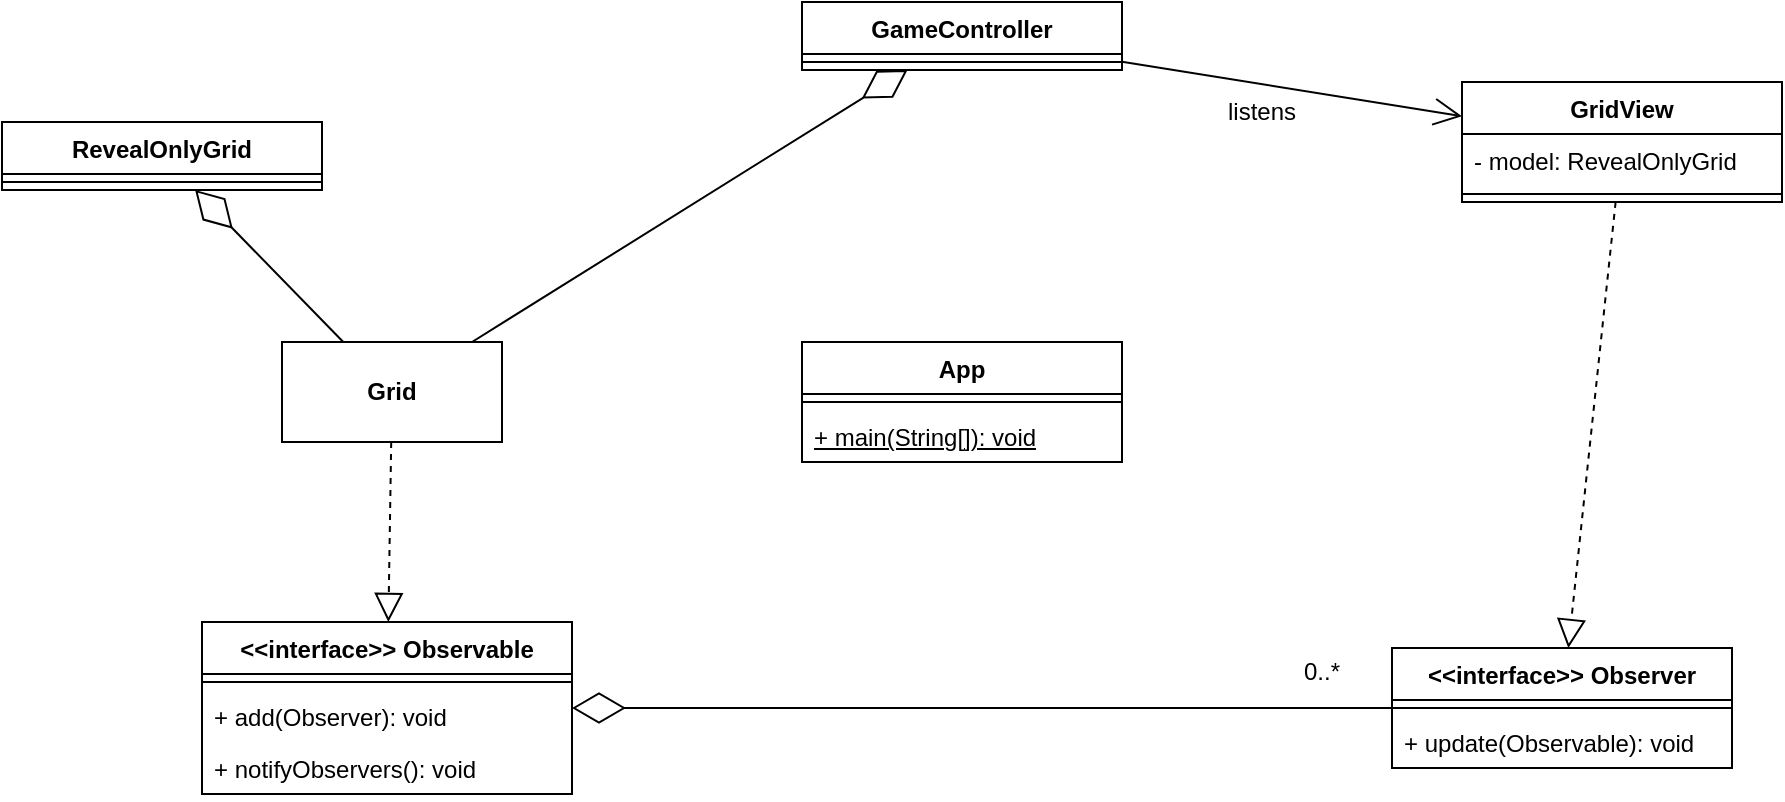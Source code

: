<mxfile version="20.8.16" type="device"><diagram name="Page-1" id="g3-mVvi1hzuYnCL7R9HN"><mxGraphModel dx="1434" dy="775" grid="1" gridSize="10" guides="1" tooltips="1" connect="1" arrows="1" fold="1" page="1" pageScale="1" pageWidth="1169" pageHeight="827" math="0" shadow="0"><root><mxCell id="0"/><mxCell id="1" parent="0"/><mxCell id="6AYW1XJQmgtLw0MdgtlU-1" value="App" style="swimlane;fontStyle=1;align=center;verticalAlign=top;childLayout=stackLayout;horizontal=1;startSize=26;horizontalStack=0;resizeParent=1;resizeParentMax=0;resizeLast=0;collapsible=1;marginBottom=0;whiteSpace=wrap;html=1;" parent="1" vertex="1"><mxGeometry x="440" y="320" width="160" height="60" as="geometry"/></mxCell><mxCell id="6AYW1XJQmgtLw0MdgtlU-3" value="" style="line;strokeWidth=1;fillColor=none;align=left;verticalAlign=middle;spacingTop=-1;spacingLeft=3;spacingRight=3;rotatable=0;labelPosition=right;points=[];portConstraint=eastwest;strokeColor=inherit;" parent="6AYW1XJQmgtLw0MdgtlU-1" vertex="1"><mxGeometry y="26" width="160" height="8" as="geometry"/></mxCell><mxCell id="6AYW1XJQmgtLw0MdgtlU-5" value="&lt;u&gt;+ main(String[]): void&lt;/u&gt;" style="text;strokeColor=none;fillColor=none;align=left;verticalAlign=top;spacingLeft=4;spacingRight=4;overflow=hidden;rotatable=0;points=[[0,0.5],[1,0.5]];portConstraint=eastwest;whiteSpace=wrap;html=1;" parent="6AYW1XJQmgtLw0MdgtlU-1" vertex="1"><mxGeometry y="34" width="160" height="26" as="geometry"/></mxCell><mxCell id="6AYW1XJQmgtLw0MdgtlU-6" value="GameController" style="swimlane;fontStyle=1;align=center;verticalAlign=top;childLayout=stackLayout;horizontal=1;startSize=26;horizontalStack=0;resizeParent=1;resizeParentMax=0;resizeLast=0;collapsible=1;marginBottom=0;whiteSpace=wrap;html=1;" parent="1" vertex="1"><mxGeometry x="440" y="150" width="160" height="34" as="geometry"/></mxCell><mxCell id="6AYW1XJQmgtLw0MdgtlU-7" value="" style="line;strokeWidth=1;fillColor=none;align=left;verticalAlign=middle;spacingTop=-1;spacingLeft=3;spacingRight=3;rotatable=0;labelPosition=right;points=[];portConstraint=eastwest;strokeColor=inherit;" parent="6AYW1XJQmgtLw0MdgtlU-6" vertex="1"><mxGeometry y="26" width="160" height="8" as="geometry"/></mxCell><mxCell id="6AYW1XJQmgtLw0MdgtlU-11" value="GridView" style="swimlane;fontStyle=1;align=center;verticalAlign=top;childLayout=stackLayout;horizontal=1;startSize=26;horizontalStack=0;resizeParent=1;resizeParentMax=0;resizeLast=0;collapsible=1;marginBottom=0;whiteSpace=wrap;html=1;" parent="1" vertex="1"><mxGeometry x="770" y="190" width="160" height="60" as="geometry"/></mxCell><mxCell id="6AYW1XJQmgtLw0MdgtlU-31" value="- model: RevealOnlyGrid" style="text;strokeColor=none;fillColor=none;align=left;verticalAlign=top;spacingLeft=4;spacingRight=4;overflow=hidden;rotatable=0;points=[[0,0.5],[1,0.5]];portConstraint=eastwest;whiteSpace=wrap;html=1;" parent="6AYW1XJQmgtLw0MdgtlU-11" vertex="1"><mxGeometry y="26" width="160" height="26" as="geometry"/></mxCell><mxCell id="6AYW1XJQmgtLw0MdgtlU-12" value="" style="line;strokeWidth=1;fillColor=none;align=left;verticalAlign=middle;spacingTop=-1;spacingLeft=3;spacingRight=3;rotatable=0;labelPosition=right;points=[];portConstraint=eastwest;strokeColor=inherit;" parent="6AYW1XJQmgtLw0MdgtlU-11" vertex="1"><mxGeometry y="52" width="160" height="8" as="geometry"/></mxCell><mxCell id="6AYW1XJQmgtLw0MdgtlU-13" value="RevealOnlyGrid" style="swimlane;fontStyle=1;align=center;verticalAlign=top;childLayout=stackLayout;horizontal=1;startSize=26;horizontalStack=0;resizeParent=1;resizeParentMax=0;resizeLast=0;collapsible=1;marginBottom=0;whiteSpace=wrap;html=1;" parent="1" vertex="1"><mxGeometry x="40" y="210" width="160" height="34" as="geometry"/></mxCell><mxCell id="6AYW1XJQmgtLw0MdgtlU-14" value="" style="line;strokeWidth=1;fillColor=none;align=left;verticalAlign=middle;spacingTop=-1;spacingLeft=3;spacingRight=3;rotatable=0;labelPosition=right;points=[];portConstraint=eastwest;strokeColor=inherit;" parent="6AYW1XJQmgtLw0MdgtlU-13" vertex="1"><mxGeometry y="26" width="160" height="8" as="geometry"/></mxCell><mxCell id="6AYW1XJQmgtLw0MdgtlU-17" value="&lt;b&gt;Grid&lt;/b&gt;" style="html=1;whiteSpace=wrap;" parent="1" vertex="1"><mxGeometry x="180" y="320" width="110" height="50" as="geometry"/></mxCell><mxCell id="6AYW1XJQmgtLw0MdgtlU-18" value="" style="endArrow=diamondThin;endFill=0;endSize=24;html=1;rounded=0;" parent="1" source="6AYW1XJQmgtLw0MdgtlU-17" target="6AYW1XJQmgtLw0MdgtlU-13" edge="1"><mxGeometry width="160" relative="1" as="geometry"><mxPoint x="500" y="350" as="sourcePoint"/><mxPoint x="660" y="350" as="targetPoint"/></mxGeometry></mxCell><mxCell id="6AYW1XJQmgtLw0MdgtlU-19" value="" style="endArrow=diamondThin;endFill=0;endSize=24;html=1;rounded=0;" parent="1" source="6AYW1XJQmgtLw0MdgtlU-17" target="6AYW1XJQmgtLw0MdgtlU-6" edge="1"><mxGeometry width="160" relative="1" as="geometry"><mxPoint x="115" y="190" as="sourcePoint"/><mxPoint x="115" y="264" as="targetPoint"/></mxGeometry></mxCell><mxCell id="6AYW1XJQmgtLw0MdgtlU-20" value="&amp;lt;&amp;lt;interface&amp;gt;&amp;gt; Observer" style="swimlane;fontStyle=1;align=center;verticalAlign=top;childLayout=stackLayout;horizontal=1;startSize=26;horizontalStack=0;resizeParent=1;resizeParentMax=0;resizeLast=0;collapsible=1;marginBottom=0;whiteSpace=wrap;html=1;" parent="1" vertex="1"><mxGeometry x="735" y="473" width="170" height="60" as="geometry"/></mxCell><mxCell id="6AYW1XJQmgtLw0MdgtlU-21" value="" style="line;strokeWidth=1;fillColor=none;align=left;verticalAlign=middle;spacingTop=-1;spacingLeft=3;spacingRight=3;rotatable=0;labelPosition=right;points=[];portConstraint=eastwest;strokeColor=inherit;" parent="6AYW1XJQmgtLw0MdgtlU-20" vertex="1"><mxGeometry y="26" width="170" height="8" as="geometry"/></mxCell><mxCell id="6AYW1XJQmgtLw0MdgtlU-28" value="&lt;div align=&quot;left&quot;&gt;+ update(Observable): void&lt;br&gt;&lt;/div&gt;" style="text;strokeColor=none;fillColor=none;align=left;verticalAlign=top;spacingLeft=4;spacingRight=4;overflow=hidden;rotatable=0;points=[[0,0.5],[1,0.5]];portConstraint=eastwest;whiteSpace=wrap;html=1;" parent="6AYW1XJQmgtLw0MdgtlU-20" vertex="1"><mxGeometry y="34" width="170" height="26" as="geometry"/></mxCell><mxCell id="6AYW1XJQmgtLw0MdgtlU-22" value="&amp;lt;&amp;lt;interface&amp;gt;&amp;gt; Observable" style="swimlane;fontStyle=1;align=center;verticalAlign=top;childLayout=stackLayout;horizontal=1;startSize=26;horizontalStack=0;resizeParent=1;resizeParentMax=0;resizeLast=0;collapsible=1;marginBottom=0;whiteSpace=wrap;html=1;" parent="1" vertex="1"><mxGeometry x="140" y="460" width="185" height="86" as="geometry"/></mxCell><mxCell id="6AYW1XJQmgtLw0MdgtlU-23" value="" style="line;strokeWidth=1;fillColor=none;align=left;verticalAlign=middle;spacingTop=-1;spacingLeft=3;spacingRight=3;rotatable=0;labelPosition=right;points=[];portConstraint=eastwest;strokeColor=inherit;" parent="6AYW1XJQmgtLw0MdgtlU-22" vertex="1"><mxGeometry y="26" width="185" height="8" as="geometry"/></mxCell><mxCell id="6AYW1XJQmgtLw0MdgtlU-29" value="+ add(Observer): void" style="text;strokeColor=none;fillColor=none;align=left;verticalAlign=top;spacingLeft=4;spacingRight=4;overflow=hidden;rotatable=0;points=[[0,0.5],[1,0.5]];portConstraint=eastwest;whiteSpace=wrap;html=1;" parent="6AYW1XJQmgtLw0MdgtlU-22" vertex="1"><mxGeometry y="34" width="185" height="26" as="geometry"/></mxCell><mxCell id="6AYW1XJQmgtLw0MdgtlU-30" value="+ notifyObservers(): void" style="text;strokeColor=none;fillColor=none;align=left;verticalAlign=top;spacingLeft=4;spacingRight=4;overflow=hidden;rotatable=0;points=[[0,0.5],[1,0.5]];portConstraint=eastwest;whiteSpace=wrap;html=1;" parent="6AYW1XJQmgtLw0MdgtlU-22" vertex="1"><mxGeometry y="60" width="185" height="26" as="geometry"/></mxCell><mxCell id="6AYW1XJQmgtLw0MdgtlU-24" value="" style="endArrow=block;dashed=1;endFill=0;endSize=12;html=1;rounded=0;" parent="1" source="6AYW1XJQmgtLw0MdgtlU-17" target="6AYW1XJQmgtLw0MdgtlU-22" edge="1"><mxGeometry width="160" relative="1" as="geometry"><mxPoint x="500" y="350" as="sourcePoint"/><mxPoint x="660" y="350" as="targetPoint"/></mxGeometry></mxCell><mxCell id="6AYW1XJQmgtLw0MdgtlU-26" value="" style="endArrow=diamondThin;endFill=0;endSize=24;html=1;rounded=0;" parent="1" source="6AYW1XJQmgtLw0MdgtlU-20" target="6AYW1XJQmgtLw0MdgtlU-22" edge="1"><mxGeometry width="160" relative="1" as="geometry"><mxPoint x="285" y="330" as="sourcePoint"/><mxPoint x="503" y="194" as="targetPoint"/><Array as="points"><mxPoint x="815" y="503"/></Array></mxGeometry></mxCell><mxCell id="6AYW1XJQmgtLw0MdgtlU-27" value="0..*" style="text;html=1;strokeColor=none;fillColor=none;align=center;verticalAlign=middle;whiteSpace=wrap;rounded=0;" parent="1" vertex="1"><mxGeometry x="670" y="470" width="60" height="30" as="geometry"/></mxCell><mxCell id="6AYW1XJQmgtLw0MdgtlU-33" value="" style="endArrow=open;endFill=1;endSize=12;html=1;rounded=0;" parent="1" source="6AYW1XJQmgtLw0MdgtlU-6" target="6AYW1XJQmgtLw0MdgtlU-11" edge="1"><mxGeometry width="160" relative="1" as="geometry"><mxPoint x="500" y="350" as="sourcePoint"/><mxPoint x="660" y="350" as="targetPoint"/></mxGeometry></mxCell><mxCell id="6AYW1XJQmgtLw0MdgtlU-35" value="listens" style="text;html=1;strokeColor=none;fillColor=none;align=center;verticalAlign=middle;whiteSpace=wrap;rounded=0;" parent="1" vertex="1"><mxGeometry x="640" y="190" width="60" height="30" as="geometry"/></mxCell><mxCell id="0zhnTKy1D5OGwGuMdRmC-1" value="" style="endArrow=block;dashed=1;endFill=0;endSize=12;html=1;rounded=0;" edge="1" parent="1" source="6AYW1XJQmgtLw0MdgtlU-11" target="6AYW1XJQmgtLw0MdgtlU-20"><mxGeometry width="160" relative="1" as="geometry"><mxPoint x="244.604" y="380" as="sourcePoint"/><mxPoint x="243.18" y="470" as="targetPoint"/></mxGeometry></mxCell></root></mxGraphModel></diagram></mxfile>